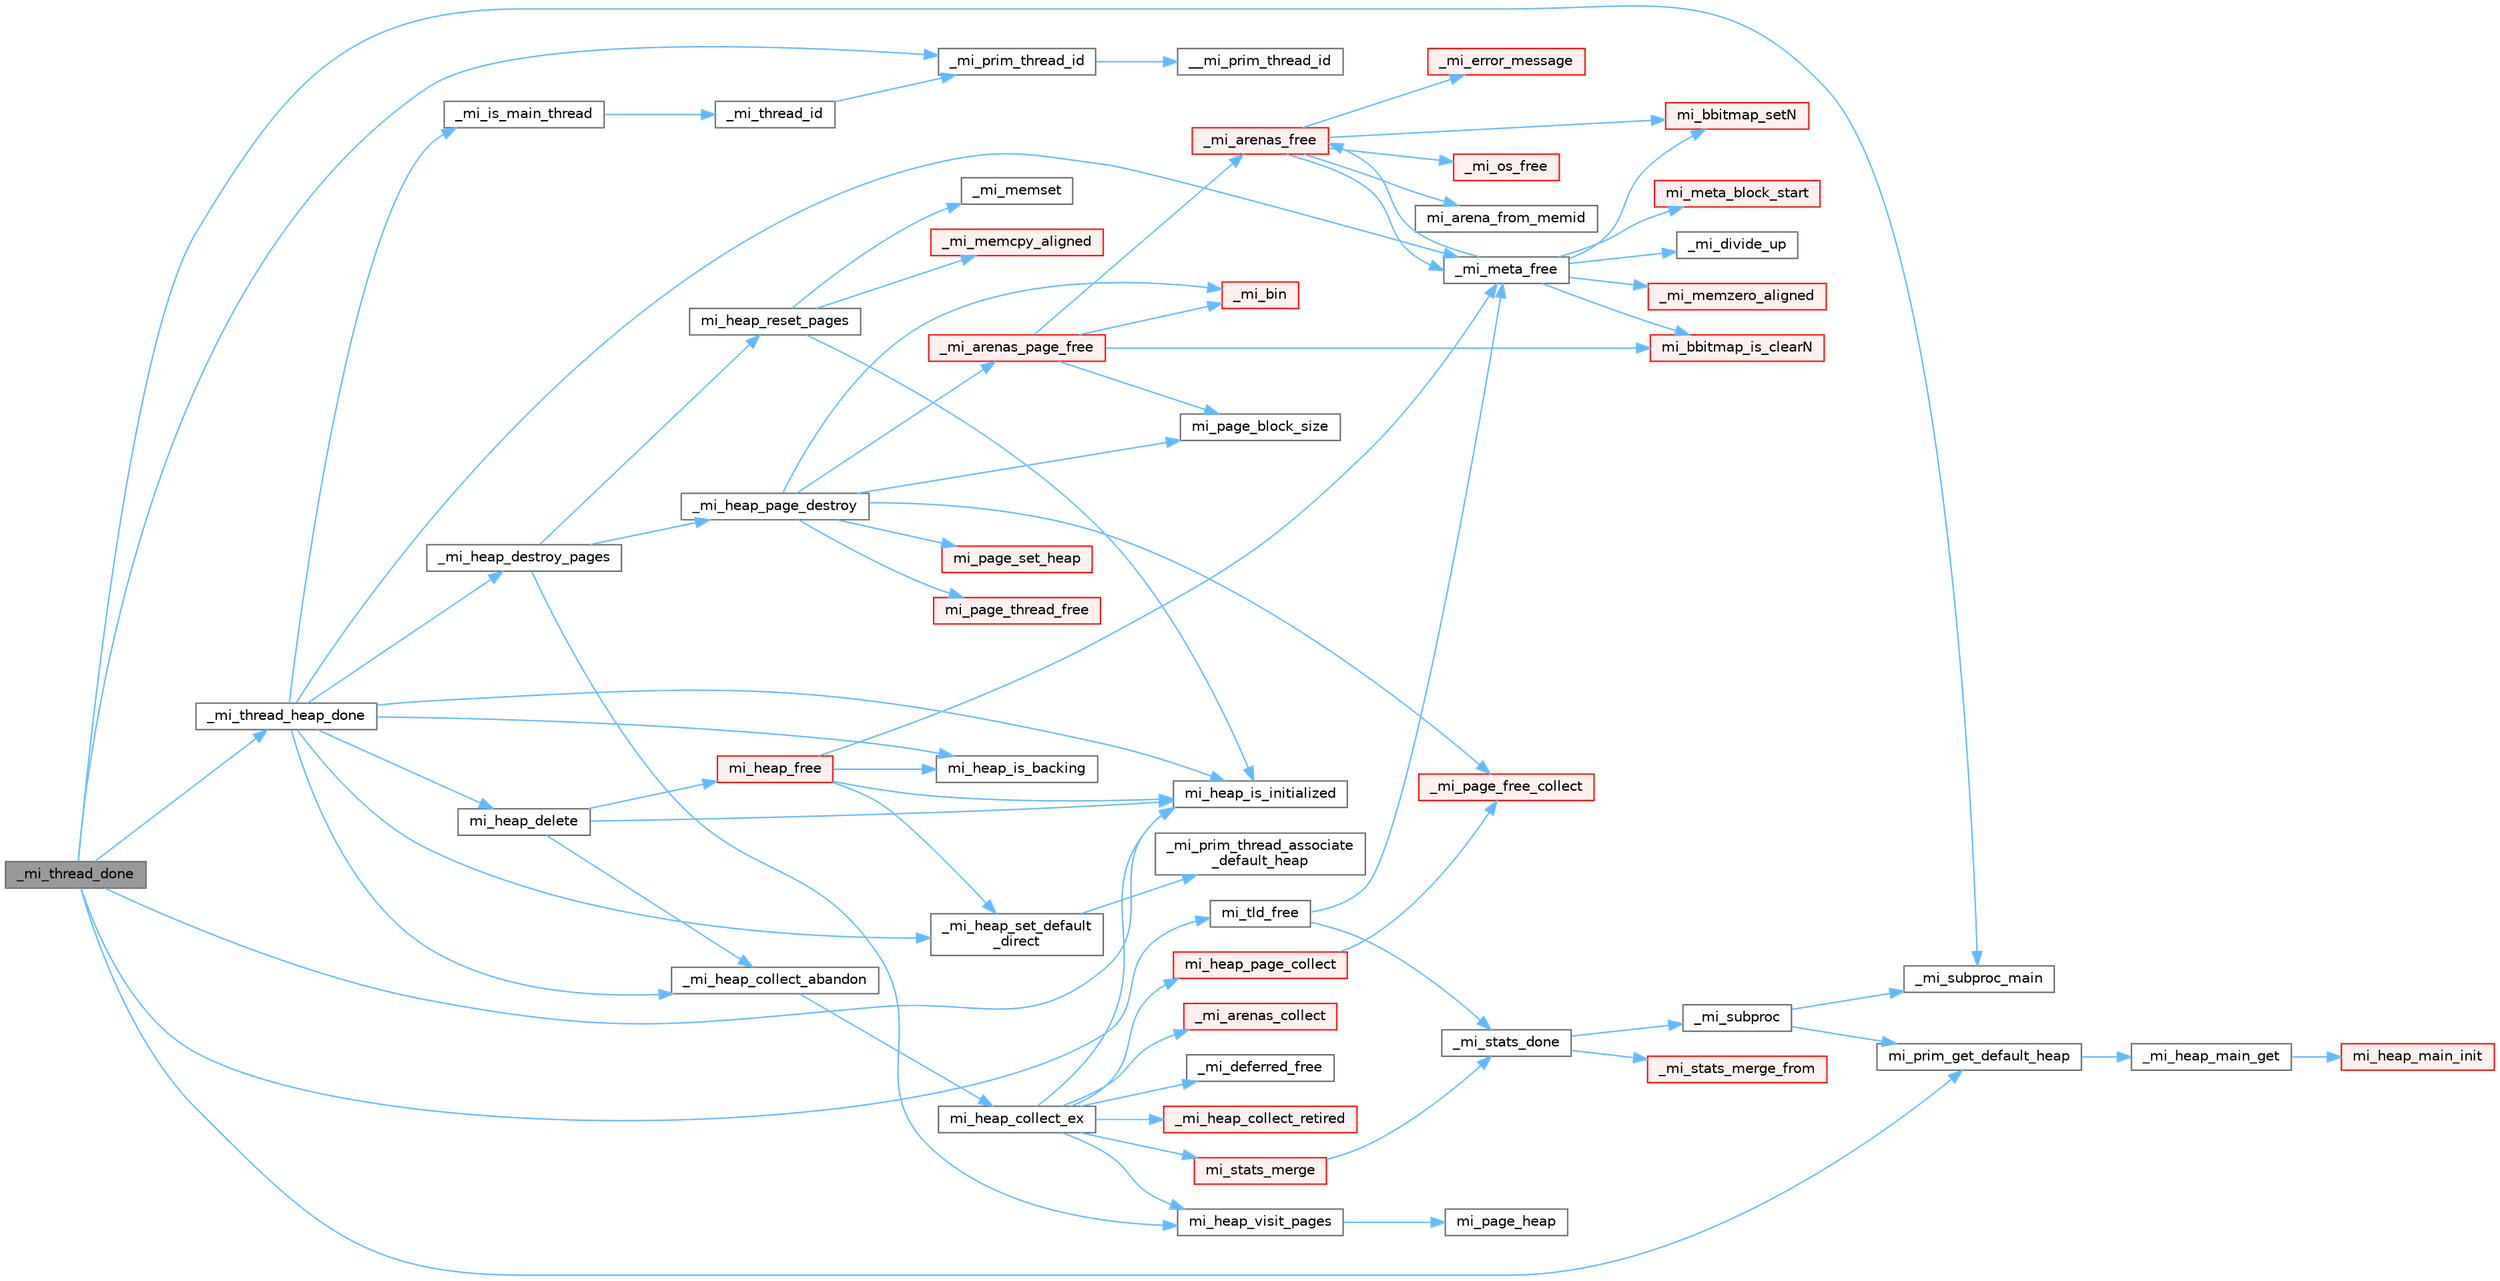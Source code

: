 digraph "_mi_thread_done"
{
 // LATEX_PDF_SIZE
  bgcolor="transparent";
  edge [fontname=Helvetica,fontsize=10,labelfontname=Helvetica,labelfontsize=10];
  node [fontname=Helvetica,fontsize=10,shape=box,height=0.2,width=0.4];
  rankdir="LR";
  Node1 [id="Node000001",label="_mi_thread_done",height=0.2,width=0.4,color="gray40", fillcolor="grey60", style="filled", fontcolor="black",tooltip=" "];
  Node1 -> Node2 [id="edge72_Node000001_Node000002",color="steelblue1",style="solid",tooltip=" "];
  Node2 [id="Node000002",label="_mi_prim_thread_id",height=0.2,width=0.4,color="grey40", fillcolor="white", style="filled",URL="$prim_8h.html#a3875c92cbb791d0a7c69bc1fd2df6804",tooltip=" "];
  Node2 -> Node3 [id="edge73_Node000002_Node000003",color="steelblue1",style="solid",tooltip=" "];
  Node3 [id="Node000003",label="__mi_prim_thread_id",height=0.2,width=0.4,color="grey40", fillcolor="white", style="filled",URL="$prim_8h.html#a42ea20cb0253ec21dff5f6770927df20",tooltip=" "];
  Node1 -> Node4 [id="edge74_Node000001_Node000004",color="steelblue1",style="solid",tooltip=" "];
  Node4 [id="Node000004",label="_mi_subproc_main",height=0.2,width=0.4,color="grey40", fillcolor="white", style="filled",URL="$_e_a_s_t_l_2packages_2mimalloc_2src_2init_8c.html#ab41c4f33f8195e6f62d943dc4d0a8d8a",tooltip=" "];
  Node1 -> Node5 [id="edge75_Node000001_Node000005",color="steelblue1",style="solid",tooltip=" "];
  Node5 [id="Node000005",label="_mi_thread_heap_done",height=0.2,width=0.4,color="grey40", fillcolor="white", style="filled",URL="$_e_a_s_t_l_2packages_2mimalloc_2src_2init_8c.html#a6196f703f6f83f8da7a28ce415c9f4e3",tooltip=" "];
  Node5 -> Node6 [id="edge76_Node000005_Node000006",color="steelblue1",style="solid",tooltip=" "];
  Node6 [id="Node000006",label="_mi_heap_collect_abandon",height=0.2,width=0.4,color="grey40", fillcolor="white", style="filled",URL="$heap_8c.html#a3924fe17738a488f951d16e9216062b1",tooltip=" "];
  Node6 -> Node7 [id="edge77_Node000006_Node000007",color="steelblue1",style="solid",tooltip=" "];
  Node7 [id="Node000007",label="mi_heap_collect_ex",height=0.2,width=0.4,color="grey40", fillcolor="white", style="filled",URL="$heap_8c.html#a13231466662ebaf79b77c254d4c7f389",tooltip=" "];
  Node7 -> Node8 [id="edge78_Node000007_Node000008",color="steelblue1",style="solid",tooltip=" "];
  Node8 [id="Node000008",label="_mi_arenas_collect",height=0.2,width=0.4,color="red", fillcolor="#FFF0F0", style="filled",URL="$arena_8c.html#a6f7e5b0577ff900eb89e76701c43672f",tooltip=" "];
  Node7 -> Node134 [id="edge79_Node000007_Node000134",color="steelblue1",style="solid",tooltip=" "];
  Node134 [id="Node000134",label="_mi_deferred_free",height=0.2,width=0.4,color="grey40", fillcolor="white", style="filled",URL="$_e_a_s_t_l_2packages_2mimalloc_2include_2mimalloc_2internal_8h.html#aede81c520000cbb08ad669e096c94d51",tooltip=" "];
  Node7 -> Node135 [id="edge80_Node000007_Node000135",color="steelblue1",style="solid",tooltip=" "];
  Node135 [id="Node000135",label="_mi_heap_collect_retired",height=0.2,width=0.4,color="red", fillcolor="#FFF0F0", style="filled",URL="$page_8c.html#abc5253b4341c8d7eab888068e4f9b951",tooltip=" "];
  Node7 -> Node247 [id="edge81_Node000007_Node000247",color="steelblue1",style="solid",tooltip=" "];
  Node247 [id="Node000247",label="mi_heap_is_initialized",height=0.2,width=0.4,color="grey40", fillcolor="white", style="filled",URL="$_e_a_s_t_l_2packages_2mimalloc_2include_2mimalloc_2internal_8h.html#a320c7d8a15c57974d3b105558a2a55e6",tooltip=" "];
  Node7 -> Node248 [id="edge82_Node000007_Node000248",color="steelblue1",style="solid",tooltip=" "];
  Node248 [id="Node000248",label="mi_heap_page_collect",height=0.2,width=0.4,color="red", fillcolor="#FFF0F0", style="filled",URL="$heap_8c.html#a9873e3fab187aa9d658b87434ed8608c",tooltip=" "];
  Node248 -> Node285 [id="edge83_Node000248_Node000285",color="steelblue1",style="solid",tooltip=" "];
  Node285 [id="Node000285",label="_mi_page_free_collect",height=0.2,width=0.4,color="red", fillcolor="#FFF0F0", style="filled",URL="$page_8c.html#ae2b78e1e45e4ac3db8102e9d333d2972",tooltip=" "];
  Node7 -> Node302 [id="edge84_Node000007_Node000302",color="steelblue1",style="solid",tooltip=" "];
  Node302 [id="Node000302",label="mi_heap_visit_pages",height=0.2,width=0.4,color="grey40", fillcolor="white", style="filled",URL="$heap_8c.html#aaf0ac2b53e4e2e6abcbbcd10faf21b11",tooltip=" "];
  Node302 -> Node240 [id="edge85_Node000302_Node000240",color="steelblue1",style="solid",tooltip=" "];
  Node240 [id="Node000240",label="mi_page_heap",height=0.2,width=0.4,color="grey40", fillcolor="white", style="filled",URL="$_e_a_s_t_l_2packages_2mimalloc_2include_2mimalloc_2internal_8h.html#a35ba87308ac94f73791017e50d3ab4c7",tooltip=" "];
  Node7 -> Node303 [id="edge86_Node000007_Node000303",color="steelblue1",style="solid",tooltip=" "];
  Node303 [id="Node000303",label="mi_stats_merge",height=0.2,width=0.4,color="red", fillcolor="#FFF0F0", style="filled",URL="$group__extended.html#ga854b1de8cb067c7316286c28b2fcd3d1",tooltip="Merge thread local statistics with the main statistics and reset."];
  Node303 -> Node304 [id="edge87_Node000303_Node000304",color="steelblue1",style="solid",tooltip=" "];
  Node304 [id="Node000304",label="_mi_stats_done",height=0.2,width=0.4,color="grey40", fillcolor="white", style="filled",URL="$stats_8c.html#a9e3bc7b58618b64edab4ad29371b2163",tooltip=" "];
  Node304 -> Node305 [id="edge88_Node000304_Node000305",color="steelblue1",style="solid",tooltip=" "];
  Node305 [id="Node000305",label="_mi_stats_merge_from",height=0.2,width=0.4,color="red", fillcolor="#FFF0F0", style="filled",URL="$stats_8c.html#a92541ad4e6f15267c0c3630e5b693b1a",tooltip=" "];
  Node304 -> Node253 [id="edge89_Node000304_Node000253",color="steelblue1",style="solid",tooltip=" "];
  Node253 [id="Node000253",label="_mi_subproc",height=0.2,width=0.4,color="grey40", fillcolor="white", style="filled",URL="$_e_a_s_t_l_2packages_2mimalloc_2src_2init_8c.html#ad7ba0b811f08490a3e64e9a7b3a03486",tooltip=" "];
  Node253 -> Node4 [id="edge90_Node000253_Node000004",color="steelblue1",style="solid",tooltip=" "];
  Node253 -> Node254 [id="edge91_Node000253_Node000254",color="steelblue1",style="solid",tooltip=" "];
  Node254 [id="Node000254",label="mi_prim_get_default_heap",height=0.2,width=0.4,color="grey40", fillcolor="white", style="filled",URL="$prim_8h.html#a986e62564728229db3ccecbd6e97fd98",tooltip=" "];
  Node254 -> Node255 [id="edge92_Node000254_Node000255",color="steelblue1",style="solid",tooltip=" "];
  Node255 [id="Node000255",label="_mi_heap_main_get",height=0.2,width=0.4,color="grey40", fillcolor="white", style="filled",URL="$_e_a_s_t_l_2packages_2mimalloc_2src_2init_8c.html#a1feeb4148fb048caf23361152895a55c",tooltip=" "];
  Node255 -> Node256 [id="edge93_Node000255_Node000256",color="steelblue1",style="solid",tooltip=" "];
  Node256 [id="Node000256",label="mi_heap_main_init",height=0.2,width=0.4,color="red", fillcolor="#FFF0F0", style="filled",URL="$_e_a_s_t_l_2packages_2mimalloc_2src_2init_8c.html#a5d8b12ae7942ecf3eb4e8ffd313a263a",tooltip=" "];
  Node5 -> Node406 [id="edge94_Node000005_Node000406",color="steelblue1",style="solid",tooltip=" "];
  Node406 [id="Node000406",label="_mi_heap_destroy_pages",height=0.2,width=0.4,color="grey40", fillcolor="white", style="filled",URL="$heap_8c.html#ad6a00b059e454ba5c9d1eee55648d15c",tooltip=" "];
  Node406 -> Node407 [id="edge95_Node000406_Node000407",color="steelblue1",style="solid",tooltip=" "];
  Node407 [id="Node000407",label="_mi_heap_page_destroy",height=0.2,width=0.4,color="grey40", fillcolor="white", style="filled",URL="$heap_8c.html#af64b8d8015291685b834fd97dd0762ba",tooltip=" "];
  Node407 -> Node137 [id="edge96_Node000407_Node000137",color="steelblue1",style="solid",tooltip=" "];
  Node137 [id="Node000137",label="_mi_arenas_page_free",height=0.2,width=0.4,color="red", fillcolor="#FFF0F0", style="filled",URL="$arena_8c.html#a5c704481ee56f6588f680987f4359d45",tooltip=" "];
  Node137 -> Node138 [id="edge97_Node000137_Node000138",color="steelblue1",style="solid",tooltip=" "];
  Node138 [id="Node000138",label="_mi_arenas_free",height=0.2,width=0.4,color="red", fillcolor="#FFF0F0", style="filled",URL="$arena_8c.html#af53fcdaf8975de25beee4cd536d92c30",tooltip=" "];
  Node138 -> Node139 [id="edge98_Node000138_Node000139",color="steelblue1",style="solid",tooltip=" "];
  Node139 [id="Node000139",label="_mi_error_message",height=0.2,width=0.4,color="red", fillcolor="#FFF0F0", style="filled",URL="$options_8c.html#a2bebc073bcaac71658e57bb260c2e426",tooltip=" "];
  Node138 -> Node141 [id="edge99_Node000138_Node000141",color="steelblue1",style="solid",tooltip=" "];
  Node141 [id="Node000141",label="_mi_meta_free",height=0.2,width=0.4,color="grey40", fillcolor="white", style="filled",URL="$arena-meta_8c.html#ab82e802fb1812b8ac1cce8b62b34cbe7",tooltip=" "];
  Node141 -> Node138 [id="edge100_Node000141_Node000138",color="steelblue1",style="solid",tooltip=" "];
  Node141 -> Node51 [id="edge101_Node000141_Node000051",color="steelblue1",style="solid",tooltip=" "];
  Node51 [id="Node000051",label="_mi_divide_up",height=0.2,width=0.4,color="grey40", fillcolor="white", style="filled",URL="$_e_a_s_t_l_2packages_2mimalloc_2include_2mimalloc_2internal_8h.html#a693e5b64e9a4644c716974dda2395edc",tooltip=" "];
  Node141 -> Node142 [id="edge102_Node000141_Node000142",color="steelblue1",style="solid",tooltip=" "];
  Node142 [id="Node000142",label="_mi_memzero_aligned",height=0.2,width=0.4,color="red", fillcolor="#FFF0F0", style="filled",URL="$_e_a_s_t_l_2packages_2mimalloc_2include_2mimalloc_2internal_8h.html#aa1d3beee9d492fc175ac2584e50fd8ea",tooltip=" "];
  Node141 -> Node87 [id="edge103_Node000141_Node000087",color="steelblue1",style="solid",tooltip=" "];
  Node87 [id="Node000087",label="mi_bbitmap_is_clearN",height=0.2,width=0.4,color="red", fillcolor="#FFF0F0", style="filled",URL="$bitmap_8h.html#a5424318442a5d1f904eab0d157bc777e",tooltip=" "];
  Node141 -> Node115 [id="edge104_Node000141_Node000115",color="steelblue1",style="solid",tooltip=" "];
  Node115 [id="Node000115",label="mi_bbitmap_setN",height=0.2,width=0.4,color="red", fillcolor="#FFF0F0", style="filled",URL="$bitmap_8c.html#ad8105936ebee14e0c6cadb2e8c37b024",tooltip=" "];
  Node141 -> Node145 [id="edge105_Node000141_Node000145",color="steelblue1",style="solid",tooltip=" "];
  Node145 [id="Node000145",label="mi_meta_block_start",height=0.2,width=0.4,color="red", fillcolor="#FFF0F0", style="filled",URL="$arena-meta_8c.html#aeece3fac418407c81bab2ef651ea35a6",tooltip=" "];
  Node138 -> Node149 [id="edge106_Node000138_Node000149",color="steelblue1",style="solid",tooltip=" "];
  Node149 [id="Node000149",label="_mi_os_free",height=0.2,width=0.4,color="red", fillcolor="#FFF0F0", style="filled",URL="$os_8c.html#aef12a26764ff4aae64a1df9116452428",tooltip=" "];
  Node138 -> Node157 [id="edge107_Node000138_Node000157",color="steelblue1",style="solid",tooltip=" "];
  Node157 [id="Node000157",label="mi_arena_from_memid",height=0.2,width=0.4,color="grey40", fillcolor="white", style="filled",URL="$arena_8c.html#aaeefb8c6dfbc85b1597643b9876a9397",tooltip=" "];
  Node138 -> Node115 [id="edge108_Node000138_Node000115",color="steelblue1",style="solid",tooltip=" "];
  Node137 -> Node162 [id="edge109_Node000137_Node000162",color="steelblue1",style="solid",tooltip=" "];
  Node162 [id="Node000162",label="_mi_bin",height=0.2,width=0.4,color="red", fillcolor="#FFF0F0", style="filled",URL="$page-queue_8c.html#a0d92abe27db4a21968468b2fe73473d6",tooltip=" "];
  Node137 -> Node87 [id="edge110_Node000137_Node000087",color="steelblue1",style="solid",tooltip=" "];
  Node137 -> Node180 [id="edge111_Node000137_Node000180",color="steelblue1",style="solid",tooltip=" "];
  Node180 [id="Node000180",label="mi_page_block_size",height=0.2,width=0.4,color="grey40", fillcolor="white", style="filled",URL="$_e_a_s_t_l_2packages_2mimalloc_2include_2mimalloc_2internal_8h.html#a6134893990c1f09da2b40092ceecc780",tooltip=" "];
  Node407 -> Node162 [id="edge112_Node000407_Node000162",color="steelblue1",style="solid",tooltip=" "];
  Node407 -> Node285 [id="edge113_Node000407_Node000285",color="steelblue1",style="solid",tooltip=" "];
  Node407 -> Node180 [id="edge114_Node000407_Node000180",color="steelblue1",style="solid",tooltip=" "];
  Node407 -> Node246 [id="edge115_Node000407_Node000246",color="steelblue1",style="solid",tooltip=" "];
  Node246 [id="Node000246",label="mi_page_set_heap",height=0.2,width=0.4,color="red", fillcolor="#FFF0F0", style="filled",URL="$_e_a_s_t_l_2packages_2mimalloc_2include_2mimalloc_2internal_8h.html#a4f0664d2a3d9c81776a0f90311aef474",tooltip=" "];
  Node407 -> Node408 [id="edge116_Node000407_Node000408",color="steelblue1",style="solid",tooltip=" "];
  Node408 [id="Node000408",label="mi_page_thread_free",height=0.2,width=0.4,color="red", fillcolor="#FFF0F0", style="filled",URL="$_e_a_s_t_l_2packages_2mimalloc_2include_2mimalloc_2internal_8h.html#aa8e0e6183cf707bee8707e2f5f5e5c3e",tooltip=" "];
  Node406 -> Node409 [id="edge117_Node000406_Node000409",color="steelblue1",style="solid",tooltip=" "];
  Node409 [id="Node000409",label="mi_heap_reset_pages",height=0.2,width=0.4,color="grey40", fillcolor="white", style="filled",URL="$heap_8c.html#aa04066f105381dc4ec279cbb0fa6e890",tooltip=" "];
  Node409 -> Node366 [id="edge118_Node000409_Node000366",color="steelblue1",style="solid",tooltip=" "];
  Node366 [id="Node000366",label="_mi_memcpy_aligned",height=0.2,width=0.4,color="red", fillcolor="#FFF0F0", style="filled",URL="$_e_a_s_t_l_2packages_2mimalloc_2include_2mimalloc_2internal_8h.html#a4dbcd4c6bee50fa4a3fb4b5e2a8d1438",tooltip=" "];
  Node409 -> Node144 [id="edge119_Node000409_Node000144",color="steelblue1",style="solid",tooltip=" "];
  Node144 [id="Node000144",label="_mi_memset",height=0.2,width=0.4,color="grey40", fillcolor="white", style="filled",URL="$_e_a_s_t_l_2packages_2mimalloc_2include_2mimalloc_2internal_8h.html#ae042f084f894809035813d45e3c43561",tooltip=" "];
  Node409 -> Node247 [id="edge120_Node000409_Node000247",color="steelblue1",style="solid",tooltip=" "];
  Node406 -> Node302 [id="edge121_Node000406_Node000302",color="steelblue1",style="solid",tooltip=" "];
  Node5 -> Node373 [id="edge122_Node000005_Node000373",color="steelblue1",style="solid",tooltip=" "];
  Node373 [id="Node000373",label="_mi_heap_set_default\l_direct",height=0.2,width=0.4,color="grey40", fillcolor="white", style="filled",URL="$_e_a_s_t_l_2packages_2mimalloc_2src_2init_8c.html#a96662339b7c5ce88bc64ce34ac3afd62",tooltip=" "];
  Node373 -> Node374 [id="edge123_Node000373_Node000374",color="steelblue1",style="solid",tooltip=" "];
  Node374 [id="Node000374",label="_mi_prim_thread_associate\l_default_heap",height=0.2,width=0.4,color="grey40", fillcolor="white", style="filled",URL="$windows_2prim_8c.html#a14b6be498e17cdf74c6b5cb38c2ec306",tooltip=" "];
  Node5 -> Node31 [id="edge124_Node000005_Node000031",color="steelblue1",style="solid",tooltip=" "];
  Node31 [id="Node000031",label="_mi_is_main_thread",height=0.2,width=0.4,color="grey40", fillcolor="white", style="filled",URL="$_e_a_s_t_l_2packages_2mimalloc_2src_2init_8c.html#a008e0a28e7c86b15a04094d595e2c327",tooltip=" "];
  Node31 -> Node32 [id="edge125_Node000031_Node000032",color="steelblue1",style="solid",tooltip=" "];
  Node32 [id="Node000032",label="_mi_thread_id",height=0.2,width=0.4,color="grey40", fillcolor="white", style="filled",URL="$_e_a_s_t_l_2packages_2mimalloc_2src_2init_8c.html#a43068a36d7dea6ccf1e3558a27e22993",tooltip=" "];
  Node32 -> Node2 [id="edge126_Node000032_Node000002",color="steelblue1",style="solid",tooltip=" "];
  Node5 -> Node141 [id="edge127_Node000005_Node000141",color="steelblue1",style="solid",tooltip=" "];
  Node5 -> Node410 [id="edge128_Node000005_Node000410",color="steelblue1",style="solid",tooltip=" "];
  Node410 [id="Node000410",label="mi_heap_delete",height=0.2,width=0.4,color="grey40", fillcolor="white", style="filled",URL="$group__heap.html#ga2ab1af8d438819b55319c7ef51d1e409",tooltip=" "];
  Node410 -> Node6 [id="edge129_Node000410_Node000006",color="steelblue1",style="solid",tooltip=" "];
  Node410 -> Node411 [id="edge130_Node000410_Node000411",color="steelblue1",style="solid",tooltip=" "];
  Node411 [id="Node000411",label="mi_heap_free",height=0.2,width=0.4,color="red", fillcolor="#FFF0F0", style="filled",URL="$heap_8c.html#a0b78721d61a2941477b5381a30cde1e6",tooltip=" "];
  Node411 -> Node373 [id="edge131_Node000411_Node000373",color="steelblue1",style="solid",tooltip=" "];
  Node411 -> Node141 [id="edge132_Node000411_Node000141",color="steelblue1",style="solid",tooltip=" "];
  Node411 -> Node412 [id="edge133_Node000411_Node000412",color="steelblue1",style="solid",tooltip=" "];
  Node412 [id="Node000412",label="mi_heap_is_backing",height=0.2,width=0.4,color="grey40", fillcolor="white", style="filled",URL="$_e_a_s_t_l_2packages_2mimalloc_2include_2mimalloc_2internal_8h.html#a9f4f9f1e020b8a62342ad9acbddda60f",tooltip=" "];
  Node411 -> Node247 [id="edge134_Node000411_Node000247",color="steelblue1",style="solid",tooltip=" "];
  Node410 -> Node247 [id="edge135_Node000410_Node000247",color="steelblue1",style="solid",tooltip=" "];
  Node5 -> Node412 [id="edge136_Node000005_Node000412",color="steelblue1",style="solid",tooltip=" "];
  Node5 -> Node247 [id="edge137_Node000005_Node000247",color="steelblue1",style="solid",tooltip=" "];
  Node1 -> Node247 [id="edge138_Node000001_Node000247",color="steelblue1",style="solid",tooltip=" "];
  Node1 -> Node254 [id="edge139_Node000001_Node000254",color="steelblue1",style="solid",tooltip=" "];
  Node1 -> Node414 [id="edge140_Node000001_Node000414",color="steelblue1",style="solid",tooltip=" "];
  Node414 [id="Node000414",label="mi_tld_free",height=0.2,width=0.4,color="grey40", fillcolor="white", style="filled",URL="$_e_a_s_t_l_2packages_2mimalloc_2src_2init_8c.html#a4fcbdb32289a1863f96a8f8e810b3592",tooltip=" "];
  Node414 -> Node141 [id="edge141_Node000414_Node000141",color="steelblue1",style="solid",tooltip=" "];
  Node414 -> Node304 [id="edge142_Node000414_Node000304",color="steelblue1",style="solid",tooltip=" "];
}
